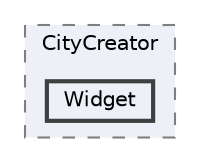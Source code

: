 digraph "D:/Wt-Sample/Sample/CityCreator/CityCreator/Widget"
{
 // LATEX_PDF_SIZE
  bgcolor="transparent";
  edge [fontname=Helvetica,fontsize=10,labelfontname=Helvetica,labelfontsize=10];
  node [fontname=Helvetica,fontsize=10,shape=box,height=0.2,width=0.4];
  compound=true
  subgraph clusterdir_0d3aff7522a1891b4c86ab8cd81e7015 {
    graph [ bgcolor="#edf0f7", pencolor="grey50", label="CityCreator", fontname=Helvetica,fontsize=10 style="filled,dashed", URL="dir_0d3aff7522a1891b4c86ab8cd81e7015.html",tooltip=""]
  dir_5ffc7272f486ac7ff93d974ce0d134b8 [label="Widget", fillcolor="#edf0f7", color="grey25", style="filled,bold", URL="dir_5ffc7272f486ac7ff93d974ce0d134b8.html",tooltip=""];
  }
}
